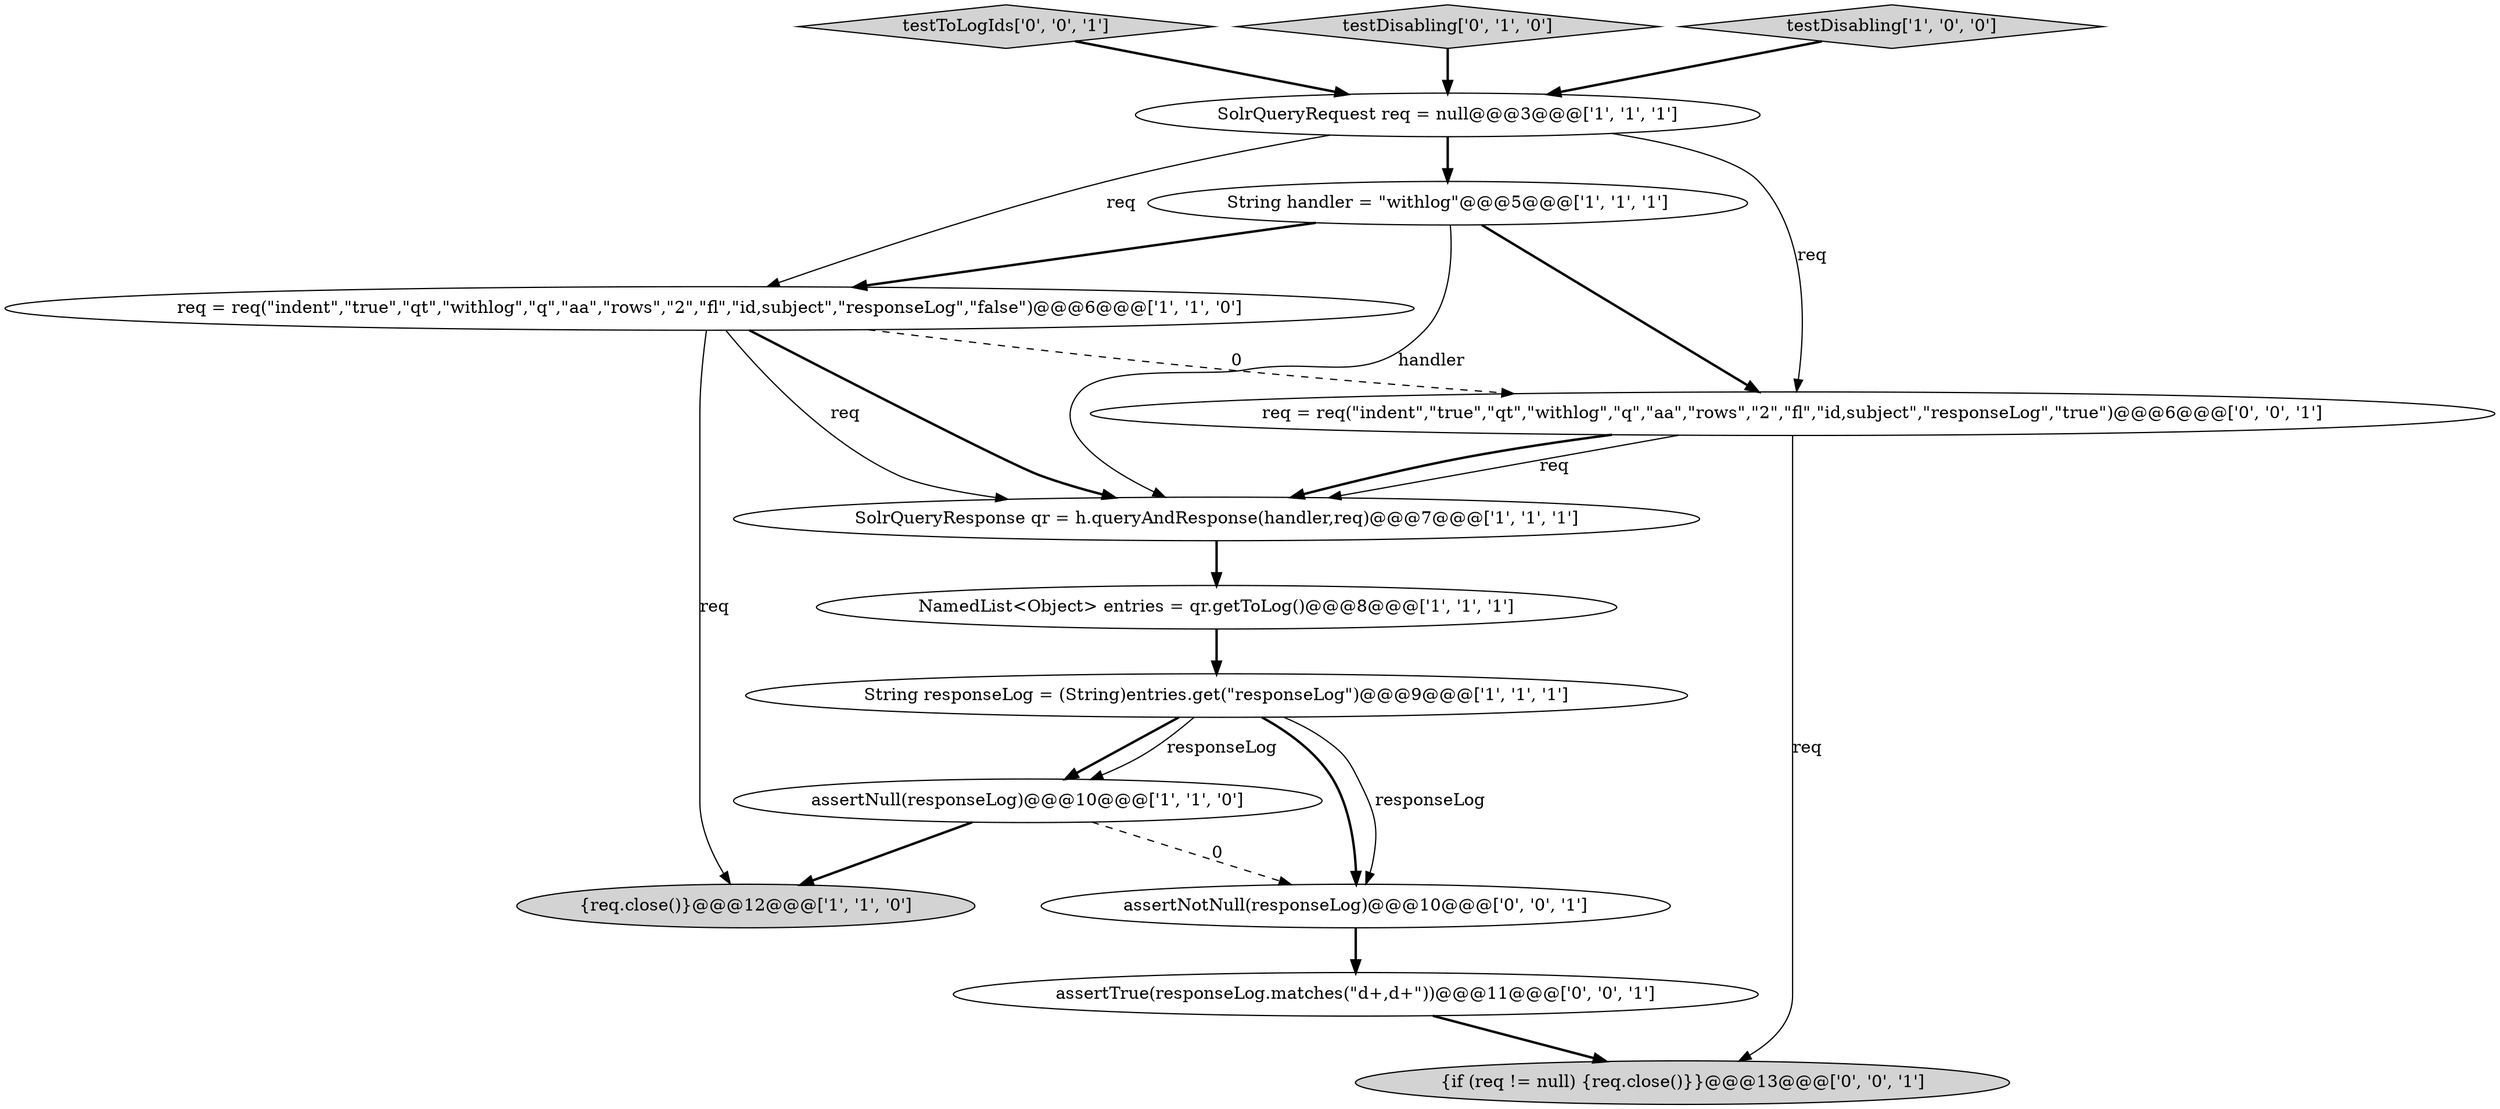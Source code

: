 digraph {
0 [style = filled, label = "SolrQueryRequest req = null@@@3@@@['1', '1', '1']", fillcolor = white, shape = ellipse image = "AAA0AAABBB1BBB"];
1 [style = filled, label = "req = req(\"indent\",\"true\",\"qt\",\"withlog\",\"q\",\"aa\",\"rows\",\"2\",\"fl\",\"id,subject\",\"responseLog\",\"false\")@@@6@@@['1', '1', '0']", fillcolor = white, shape = ellipse image = "AAA0AAABBB1BBB"];
2 [style = filled, label = "SolrQueryResponse qr = h.queryAndResponse(handler,req)@@@7@@@['1', '1', '1']", fillcolor = white, shape = ellipse image = "AAA0AAABBB1BBB"];
13 [style = filled, label = "testToLogIds['0', '0', '1']", fillcolor = lightgray, shape = diamond image = "AAA0AAABBB3BBB"];
8 [style = filled, label = "assertNull(responseLog)@@@10@@@['1', '1', '0']", fillcolor = white, shape = ellipse image = "AAA0AAABBB1BBB"];
3 [style = filled, label = "NamedList<Object> entries = qr.getToLog()@@@8@@@['1', '1', '1']", fillcolor = white, shape = ellipse image = "AAA0AAABBB1BBB"];
4 [style = filled, label = "String responseLog = (String)entries.get(\"responseLog\")@@@9@@@['1', '1', '1']", fillcolor = white, shape = ellipse image = "AAA0AAABBB1BBB"];
9 [style = filled, label = "testDisabling['0', '1', '0']", fillcolor = lightgray, shape = diamond image = "AAA0AAABBB2BBB"];
5 [style = filled, label = "{req.close()}@@@12@@@['1', '1', '0']", fillcolor = lightgray, shape = ellipse image = "AAA0AAABBB1BBB"];
11 [style = filled, label = "assertTrue(responseLog.matches(\"\d+,\d+\"))@@@11@@@['0', '0', '1']", fillcolor = white, shape = ellipse image = "AAA0AAABBB3BBB"];
12 [style = filled, label = "{if (req != null) {req.close()}}@@@13@@@['0', '0', '1']", fillcolor = lightgray, shape = ellipse image = "AAA0AAABBB3BBB"];
7 [style = filled, label = "testDisabling['1', '0', '0']", fillcolor = lightgray, shape = diamond image = "AAA0AAABBB1BBB"];
14 [style = filled, label = "req = req(\"indent\",\"true\",\"qt\",\"withlog\",\"q\",\"aa\",\"rows\",\"2\",\"fl\",\"id,subject\",\"responseLog\",\"true\")@@@6@@@['0', '0', '1']", fillcolor = white, shape = ellipse image = "AAA0AAABBB3BBB"];
6 [style = filled, label = "String handler = \"withlog\"@@@5@@@['1', '1', '1']", fillcolor = white, shape = ellipse image = "AAA0AAABBB1BBB"];
10 [style = filled, label = "assertNotNull(responseLog)@@@10@@@['0', '0', '1']", fillcolor = white, shape = ellipse image = "AAA0AAABBB3BBB"];
0->6 [style = bold, label=""];
0->14 [style = solid, label="req"];
11->12 [style = bold, label=""];
8->5 [style = bold, label=""];
13->0 [style = bold, label=""];
1->2 [style = solid, label="req"];
14->12 [style = solid, label="req"];
1->14 [style = dashed, label="0"];
4->8 [style = bold, label=""];
9->0 [style = bold, label=""];
10->11 [style = bold, label=""];
2->3 [style = bold, label=""];
6->14 [style = bold, label=""];
0->1 [style = solid, label="req"];
7->0 [style = bold, label=""];
4->8 [style = solid, label="responseLog"];
14->2 [style = solid, label="req"];
14->2 [style = bold, label=""];
4->10 [style = bold, label=""];
4->10 [style = solid, label="responseLog"];
1->5 [style = solid, label="req"];
6->1 [style = bold, label=""];
1->2 [style = bold, label=""];
3->4 [style = bold, label=""];
6->2 [style = solid, label="handler"];
8->10 [style = dashed, label="0"];
}
